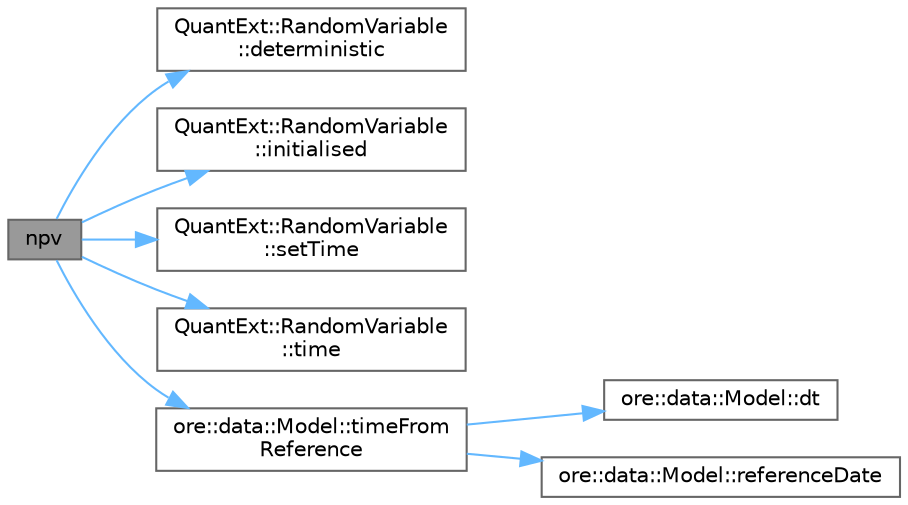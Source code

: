 digraph "npv"
{
 // INTERACTIVE_SVG=YES
 // LATEX_PDF_SIZE
  bgcolor="transparent";
  edge [fontname=Helvetica,fontsize=10,labelfontname=Helvetica,labelfontsize=10];
  node [fontname=Helvetica,fontsize=10,shape=box,height=0.2,width=0.4];
  rankdir="LR";
  Node1 [label="npv",height=0.2,width=0.4,color="gray40", fillcolor="grey60", style="filled", fontcolor="black",tooltip=" "];
  Node1 -> Node2 [color="steelblue1",style="solid"];
  Node2 [label="QuantExt::RandomVariable\l::deterministic",height=0.2,width=0.4,color="grey40", fillcolor="white", style="filled",URL="C:/dev/ORE/documentation/QuantExt/doc/quantext.tag$struct_quant_ext_1_1_random_variable.html#a6e0fdc031c26ed1d1a956019d2cee4a1",tooltip=" "];
  Node1 -> Node3 [color="steelblue1",style="solid"];
  Node3 [label="QuantExt::RandomVariable\l::initialised",height=0.2,width=0.4,color="grey40", fillcolor="white", style="filled",URL="C:/dev/ORE/documentation/QuantExt/doc/quantext.tag$struct_quant_ext_1_1_random_variable.html#adaeda39d7b8cc716a40c4da65b00ba77",tooltip=" "];
  Node1 -> Node4 [color="steelblue1",style="solid"];
  Node4 [label="QuantExt::RandomVariable\l::setTime",height=0.2,width=0.4,color="grey40", fillcolor="white", style="filled",URL="C:/dev/ORE/documentation/QuantExt/doc/quantext.tag$struct_quant_ext_1_1_random_variable.html#a7715599b27d9f0c69d0abd43a2469dd2",tooltip=" "];
  Node1 -> Node5 [color="steelblue1",style="solid"];
  Node5 [label="QuantExt::RandomVariable\l::time",height=0.2,width=0.4,color="grey40", fillcolor="white", style="filled",URL="C:/dev/ORE/documentation/QuantExt/doc/quantext.tag$struct_quant_ext_1_1_random_variable.html#a769e6c6c6680ce0b532bc4efa48db44f",tooltip=" "];
  Node1 -> Node6 [color="steelblue1",style="solid"];
  Node6 [label="ore::data::Model::timeFrom\lReference",height=0.2,width=0.4,color="grey40", fillcolor="white", style="filled",URL="$classore_1_1data_1_1_model.html#a6fead1da49affdddae755f95d693c4f3",tooltip=" "];
  Node6 -> Node7 [color="steelblue1",style="solid"];
  Node7 [label="ore::data::Model::dt",height=0.2,width=0.4,color="grey40", fillcolor="white", style="filled",URL="$classore_1_1data_1_1_model.html#a03ae29747e458dc27b32188899fdbf7a",tooltip=" "];
  Node6 -> Node8 [color="steelblue1",style="solid"];
  Node8 [label="ore::data::Model::referenceDate",height=0.2,width=0.4,color="grey40", fillcolor="white", style="filled",URL="$classore_1_1data_1_1_model.html#a06843bb9dcd2cb5e4ef8185cc5fe57c9",tooltip=" "];
}
